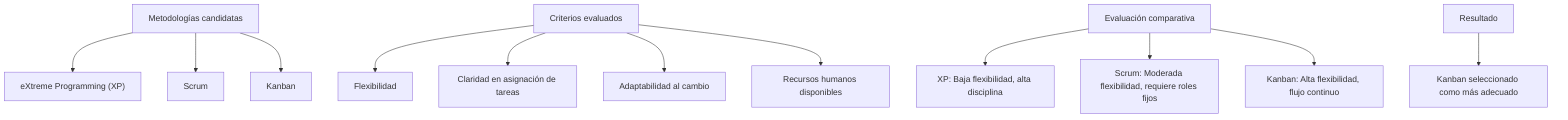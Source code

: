 flowchart TD
  
  B["Metodologías candidatas"]
  B --> B1["eXtreme Programming (XP)"]
  B --> B2["Scrum"]
  B --> B3["Kanban"]
  
  C["Criterios evaluados"]
  C --> C1["Flexibilidad"]
  C --> C2["Claridad en asignación de tareas"]
  C --> C3["Adaptabilidad al cambio"]
  C --> C4["Recursos humanos disponibles"]
  
  D["Evaluación comparativa"]
  D --> D1["XP: Baja flexibilidad, alta disciplina"]
  D --> D2["Scrum: Moderada flexibilidad, requiere roles fijos"]
  D --> D3["Kanban: Alta flexibilidad, flujo continuo"]
  
  E["Resultado"]
  E --> E1["Kanban seleccionado como más adecuado"]